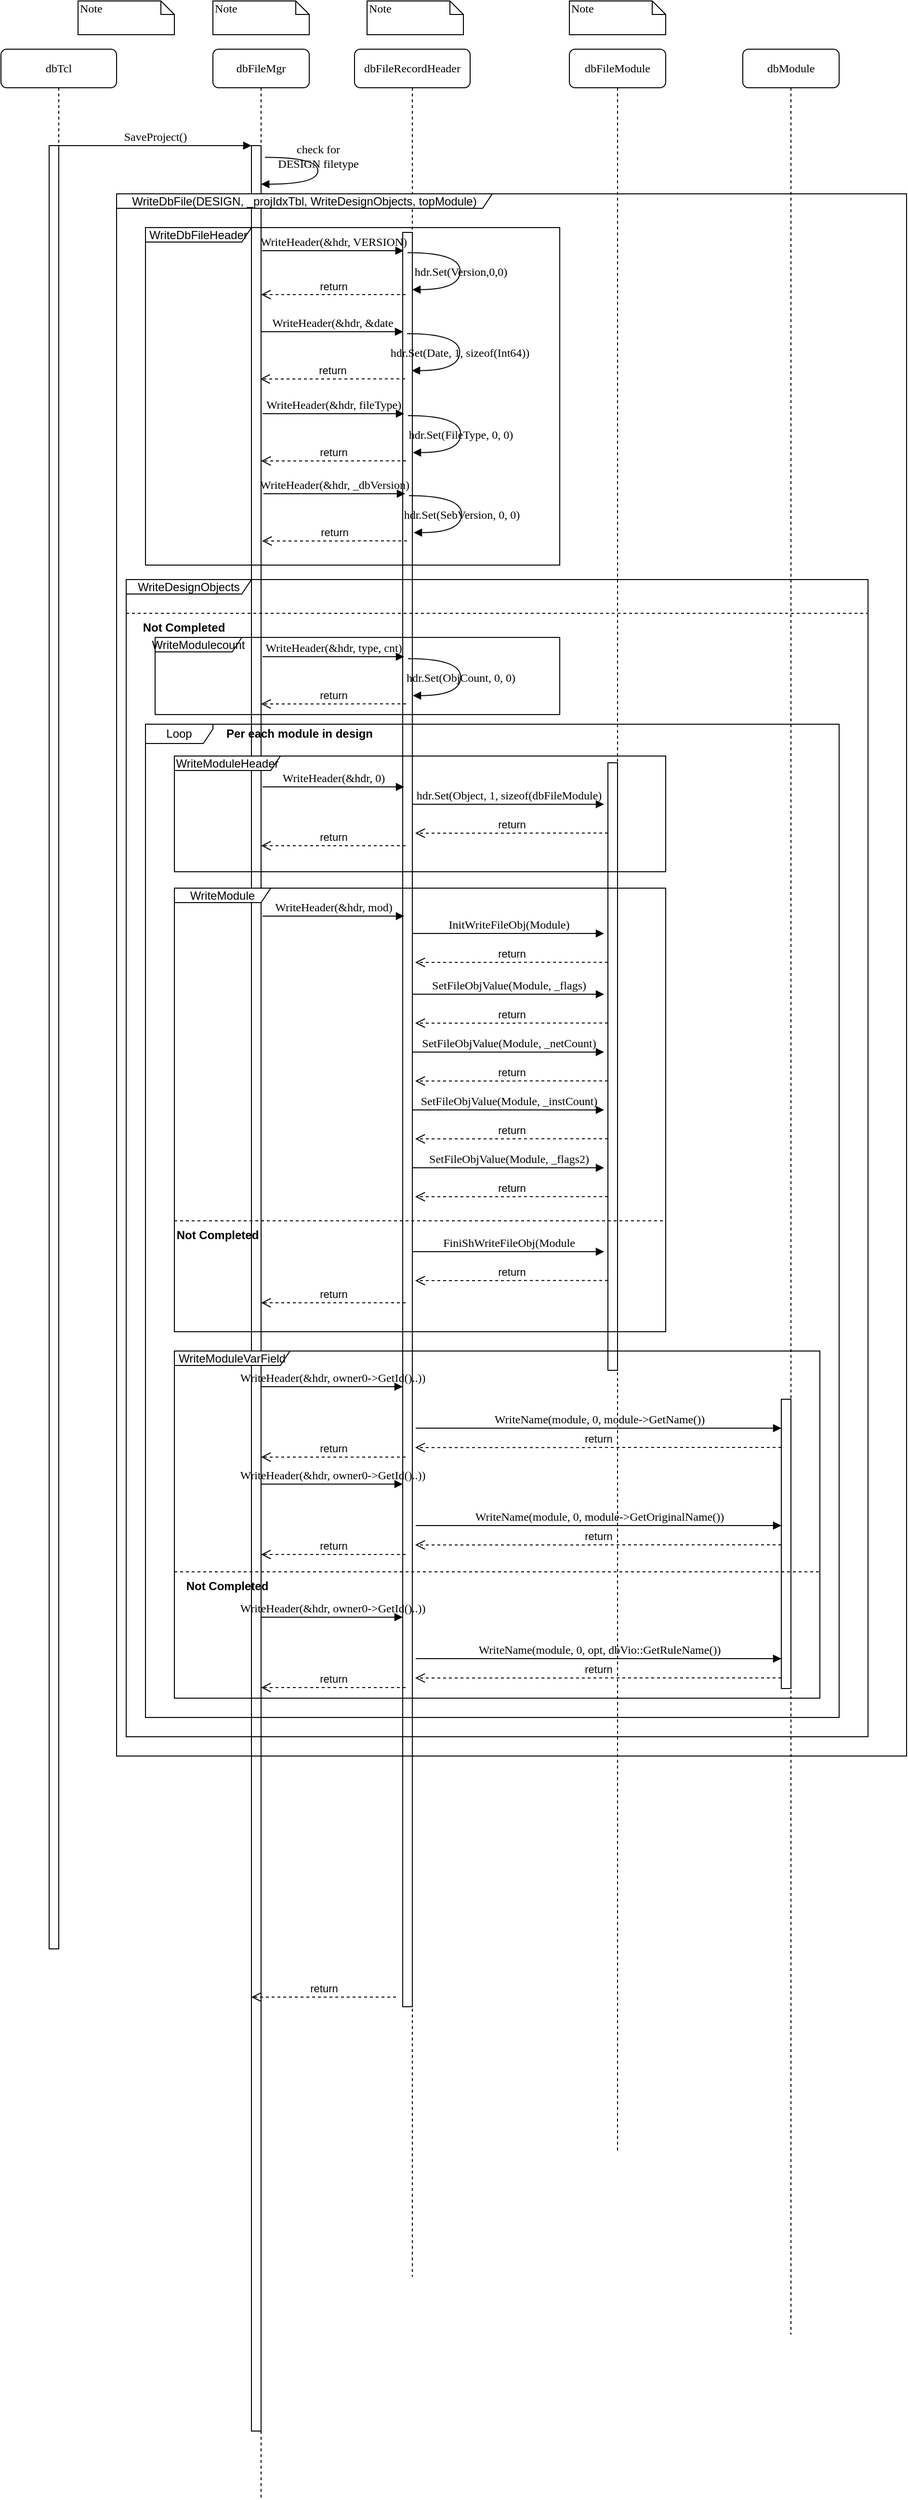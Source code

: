 <mxfile version="14.8.4" type="github">
  <diagram name="Page-1" id="13e1069c-82ec-6db2-03f1-153e76fe0fe0">
    <mxGraphModel dx="946" dy="195" grid="1" gridSize="10" guides="1" tooltips="1" connect="1" arrows="1" fold="1" page="1" pageScale="1" pageWidth="2336" pageHeight="1654" background="none" math="0" shadow="0">
      <root>
        <mxCell id="0" />
        <mxCell id="1" parent="0" />
        <mxCell id="7baba1c4bc27f4b0-2" value="dbFileMgr" style="shape=umlLifeline;perimeter=lifelinePerimeter;whiteSpace=wrap;html=1;container=1;collapsible=0;recursiveResize=0;outlineConnect=0;rounded=1;shadow=0;comic=0;labelBackgroundColor=none;strokeWidth=1;fontFamily=Verdana;fontSize=12;align=center;" parent="1" vertex="1">
          <mxGeometry x="240" y="80" width="100" height="2540" as="geometry" />
        </mxCell>
        <mxCell id="7baba1c4bc27f4b0-10" value="" style="html=1;points=[];perimeter=orthogonalPerimeter;rounded=0;shadow=0;comic=0;labelBackgroundColor=none;strokeWidth=1;fontFamily=Verdana;fontSize=12;align=center;" parent="7baba1c4bc27f4b0-2" vertex="1">
          <mxGeometry x="40" y="100" width="10" height="2370" as="geometry" />
        </mxCell>
        <mxCell id="7baba1c4bc27f4b0-3" value="dbFileRecordHeader" style="shape=umlLifeline;perimeter=lifelinePerimeter;whiteSpace=wrap;html=1;container=1;collapsible=0;recursiveResize=0;outlineConnect=0;rounded=1;shadow=0;comic=0;labelBackgroundColor=none;strokeWidth=1;fontFamily=Verdana;fontSize=12;align=center;" parent="1" vertex="1">
          <mxGeometry x="387" y="80" width="120" height="2310" as="geometry" />
        </mxCell>
        <mxCell id="7baba1c4bc27f4b0-13" value="" style="html=1;points=[];perimeter=orthogonalPerimeter;rounded=0;shadow=0;comic=0;labelBackgroundColor=none;strokeWidth=1;fontFamily=Verdana;fontSize=12;align=center;" parent="7baba1c4bc27f4b0-3" vertex="1">
          <mxGeometry x="50" y="190" width="10" height="1840" as="geometry" />
        </mxCell>
        <mxCell id="7baba1c4bc27f4b0-4" value="dbFileModule" style="shape=umlLifeline;perimeter=lifelinePerimeter;whiteSpace=wrap;html=1;container=1;collapsible=0;recursiveResize=0;outlineConnect=0;rounded=1;shadow=0;comic=0;labelBackgroundColor=none;strokeWidth=1;fontFamily=Verdana;fontSize=12;align=center;" parent="1" vertex="1">
          <mxGeometry x="610" y="80" width="100" height="2180" as="geometry" />
        </mxCell>
        <mxCell id="7baba1c4bc27f4b0-8" value="dbTcl" style="shape=umlLifeline;perimeter=lifelinePerimeter;whiteSpace=wrap;html=1;container=1;collapsible=0;recursiveResize=0;outlineConnect=0;rounded=1;shadow=0;comic=0;labelBackgroundColor=none;strokeWidth=1;fontFamily=Verdana;fontSize=12;align=center;" parent="1" vertex="1">
          <mxGeometry x="20" y="80" width="120" height="1970" as="geometry" />
        </mxCell>
        <mxCell id="7baba1c4bc27f4b0-9" value="" style="html=1;points=[];perimeter=orthogonalPerimeter;rounded=0;shadow=0;comic=0;labelBackgroundColor=none;strokeWidth=1;fontFamily=Verdana;fontSize=12;align=center;" parent="7baba1c4bc27f4b0-8" vertex="1">
          <mxGeometry x="50" y="100" width="10" height="1870" as="geometry" />
        </mxCell>
        <mxCell id="7baba1c4bc27f4b0-22" value="" style="html=1;points=[];perimeter=orthogonalPerimeter;rounded=0;shadow=0;comic=0;labelBackgroundColor=none;strokeWidth=1;fontFamily=Verdana;fontSize=12;align=center;" parent="1" vertex="1">
          <mxGeometry x="650" y="820" width="10" height="630" as="geometry" />
        </mxCell>
        <mxCell id="7baba1c4bc27f4b0-11" value="SaveProject()" style="html=1;verticalAlign=bottom;endArrow=block;entryX=0;entryY=0;labelBackgroundColor=none;fontFamily=Verdana;fontSize=12;edgeStyle=elbowEdgeStyle;elbow=vertical;" parent="1" source="7baba1c4bc27f4b0-9" target="7baba1c4bc27f4b0-10" edge="1">
          <mxGeometry relative="1" as="geometry">
            <mxPoint x="220" y="190" as="sourcePoint" />
          </mxGeometry>
        </mxCell>
        <mxCell id="7baba1c4bc27f4b0-40" value="Note" style="shape=note;whiteSpace=wrap;html=1;size=14;verticalAlign=top;align=left;spacingTop=-6;rounded=0;shadow=0;comic=0;labelBackgroundColor=none;strokeWidth=1;fontFamily=Verdana;fontSize=12" parent="1" vertex="1">
          <mxGeometry x="100" y="30" width="100" height="35" as="geometry" />
        </mxCell>
        <mxCell id="7baba1c4bc27f4b0-41" value="Note" style="shape=note;whiteSpace=wrap;html=1;size=14;verticalAlign=top;align=left;spacingTop=-6;rounded=0;shadow=0;comic=0;labelBackgroundColor=none;strokeWidth=1;fontFamily=Verdana;fontSize=12" parent="1" vertex="1">
          <mxGeometry x="240" y="30" width="100" height="35" as="geometry" />
        </mxCell>
        <mxCell id="7baba1c4bc27f4b0-42" value="Note" style="shape=note;whiteSpace=wrap;html=1;size=14;verticalAlign=top;align=left;spacingTop=-6;rounded=0;shadow=0;comic=0;labelBackgroundColor=none;strokeWidth=1;fontFamily=Verdana;fontSize=12" parent="1" vertex="1">
          <mxGeometry x="400" y="30" width="100" height="35" as="geometry" />
        </mxCell>
        <mxCell id="7baba1c4bc27f4b0-43" value="Note" style="shape=note;whiteSpace=wrap;html=1;size=14;verticalAlign=top;align=left;spacingTop=-6;rounded=0;shadow=0;comic=0;labelBackgroundColor=none;strokeWidth=1;fontFamily=Verdana;fontSize=12" parent="1" vertex="1">
          <mxGeometry x="610" y="30" width="100" height="35" as="geometry" />
        </mxCell>
        <mxCell id="d6GwyU90o3NcPy6OCHg7-1" value="check for&lt;br&gt;DESIGN filetype" style="html=1;verticalAlign=bottom;endArrow=block;labelBackgroundColor=none;fontFamily=Verdana;fontSize=12;elbow=vertical;edgeStyle=orthogonalEdgeStyle;curved=1;exitX=1.038;exitY=0.345;exitPerimeter=0;" edge="1" parent="1" target="7baba1c4bc27f4b0-2">
          <mxGeometry relative="1" as="geometry">
            <mxPoint x="294.0" y="192.08" as="sourcePoint" />
            <mxPoint x="299" y="230" as="targetPoint" />
            <Array as="points">
              <mxPoint x="349" y="192" />
              <mxPoint x="349" y="220" />
            </Array>
          </mxGeometry>
        </mxCell>
        <mxCell id="d6GwyU90o3NcPy6OCHg7-2" value="WriteDbFileHeader" style="shape=umlFrame;whiteSpace=wrap;html=1;width=110;height=15;" vertex="1" parent="1">
          <mxGeometry x="170" y="265" width="430" height="350" as="geometry" />
        </mxCell>
        <mxCell id="d6GwyU90o3NcPy6OCHg7-14" value="WriteHeader(&amp;amp;hdr, VERSION)" style="html=1;verticalAlign=bottom;endArrow=block;entryX=0;entryY=0;labelBackgroundColor=none;fontFamily=Verdana;fontSize=12;edgeStyle=elbowEdgeStyle;elbow=vertical;" edge="1" parent="1">
          <mxGeometry relative="1" as="geometry">
            <mxPoint x="291" y="289" as="sourcePoint" />
            <mxPoint x="438" y="289" as="targetPoint" />
            <Array as="points">
              <mxPoint x="411" y="289" />
              <mxPoint x="381" y="272" />
            </Array>
          </mxGeometry>
        </mxCell>
        <mxCell id="d6GwyU90o3NcPy6OCHg7-28" value="hdr.Set(Version,0,0)" style="html=1;verticalAlign=bottom;endArrow=block;labelBackgroundColor=none;fontFamily=Verdana;fontSize=12;elbow=vertical;edgeStyle=orthogonalEdgeStyle;curved=1;entryX=1;entryY=0.286;entryPerimeter=0;exitX=1.038;exitY=0.345;exitPerimeter=0;" edge="1" parent="1">
          <mxGeometry x="0.173" relative="1" as="geometry">
            <mxPoint x="442" y="291" as="sourcePoint" />
            <mxPoint x="447" y="329.333" as="targetPoint" />
            <Array as="points">
              <mxPoint x="496.667" y="291" />
              <mxPoint x="496.667" y="329" />
            </Array>
            <mxPoint as="offset" />
          </mxGeometry>
        </mxCell>
        <mxCell id="d6GwyU90o3NcPy6OCHg7-32" value="WriteHeader(&amp;amp;hdr, &amp;amp;date" style="html=1;verticalAlign=bottom;endArrow=block;entryX=0;entryY=0;labelBackgroundColor=none;fontFamily=Verdana;fontSize=12;edgeStyle=elbowEdgeStyle;elbow=vertical;" edge="1" parent="1">
          <mxGeometry relative="1" as="geometry">
            <mxPoint x="290.5" y="373" as="sourcePoint" />
            <mxPoint x="437.5" y="373" as="targetPoint" />
            <Array as="points">
              <mxPoint x="410.5" y="373" />
              <mxPoint x="380.5" y="356" />
            </Array>
          </mxGeometry>
        </mxCell>
        <mxCell id="d6GwyU90o3NcPy6OCHg7-33" value="return" style="html=1;verticalAlign=bottom;endArrow=open;dashed=1;endSize=8;exitX=0.3;exitY=0.194;exitDx=0;exitDy=0;exitPerimeter=0;" edge="1" parent="1">
          <mxGeometry relative="1" as="geometry">
            <mxPoint x="439.5" y="421.9" as="sourcePoint" />
            <mxPoint x="289" y="422" as="targetPoint" />
          </mxGeometry>
        </mxCell>
        <mxCell id="d6GwyU90o3NcPy6OCHg7-34" value="hdr.Set(Date, 1, sizeof(Int64))" style="html=1;verticalAlign=bottom;endArrow=block;labelBackgroundColor=none;fontFamily=Verdana;fontSize=12;elbow=vertical;edgeStyle=orthogonalEdgeStyle;curved=1;entryX=1;entryY=0.286;entryPerimeter=0;exitX=1.038;exitY=0.345;exitPerimeter=0;" edge="1" parent="1">
          <mxGeometry x="0.173" relative="1" as="geometry">
            <mxPoint x="441.5" y="375" as="sourcePoint" />
            <mxPoint x="446.5" y="413.333" as="targetPoint" />
            <Array as="points">
              <mxPoint x="496.167" y="375" />
              <mxPoint x="496.167" y="413" />
            </Array>
            <mxPoint as="offset" />
          </mxGeometry>
        </mxCell>
        <mxCell id="d6GwyU90o3NcPy6OCHg7-35" value="WriteHeader(&amp;amp;hdr, fileType)" style="html=1;verticalAlign=bottom;endArrow=block;entryX=0;entryY=0;labelBackgroundColor=none;fontFamily=Verdana;fontSize=12;edgeStyle=elbowEdgeStyle;elbow=vertical;" edge="1" parent="1">
          <mxGeometry relative="1" as="geometry">
            <mxPoint x="291.5" y="458" as="sourcePoint" />
            <mxPoint x="438.5" y="458" as="targetPoint" />
            <Array as="points">
              <mxPoint x="411.5" y="458" />
              <mxPoint x="381.5" y="441" />
            </Array>
          </mxGeometry>
        </mxCell>
        <mxCell id="d6GwyU90o3NcPy6OCHg7-36" value="return" style="html=1;verticalAlign=bottom;endArrow=open;dashed=1;endSize=8;exitX=0.3;exitY=0.194;exitDx=0;exitDy=0;exitPerimeter=0;" edge="1" parent="1">
          <mxGeometry relative="1" as="geometry">
            <mxPoint x="440.5" y="506.9" as="sourcePoint" />
            <mxPoint x="290" y="507" as="targetPoint" />
          </mxGeometry>
        </mxCell>
        <mxCell id="d6GwyU90o3NcPy6OCHg7-37" value="hdr.Set(FileType, 0, 0)" style="html=1;verticalAlign=bottom;endArrow=block;labelBackgroundColor=none;fontFamily=Verdana;fontSize=12;elbow=vertical;edgeStyle=orthogonalEdgeStyle;curved=1;entryX=1;entryY=0.286;entryPerimeter=0;exitX=1.038;exitY=0.345;exitPerimeter=0;" edge="1" parent="1">
          <mxGeometry x="0.173" relative="1" as="geometry">
            <mxPoint x="442.5" y="460" as="sourcePoint" />
            <mxPoint x="447.5" y="498.333" as="targetPoint" />
            <Array as="points">
              <mxPoint x="497.167" y="460" />
              <mxPoint x="497.167" y="498" />
            </Array>
            <mxPoint as="offset" />
          </mxGeometry>
        </mxCell>
        <mxCell id="d6GwyU90o3NcPy6OCHg7-38" value="WriteHeader(&amp;amp;hdr, _dbVersion)" style="html=1;verticalAlign=bottom;endArrow=block;entryX=0;entryY=0;labelBackgroundColor=none;fontFamily=Verdana;fontSize=12;edgeStyle=elbowEdgeStyle;elbow=vertical;" edge="1" parent="1">
          <mxGeometry relative="1" as="geometry">
            <mxPoint x="292.5" y="541" as="sourcePoint" />
            <mxPoint x="439.5" y="541" as="targetPoint" />
            <Array as="points">
              <mxPoint x="412.5" y="541" />
              <mxPoint x="382.5" y="524" />
            </Array>
          </mxGeometry>
        </mxCell>
        <mxCell id="d6GwyU90o3NcPy6OCHg7-39" value="return" style="html=1;verticalAlign=bottom;endArrow=open;dashed=1;endSize=8;exitX=0.3;exitY=0.194;exitDx=0;exitDy=0;exitPerimeter=0;" edge="1" parent="1">
          <mxGeometry relative="1" as="geometry">
            <mxPoint x="441.5" y="589.9" as="sourcePoint" />
            <mxPoint x="291" y="590" as="targetPoint" />
          </mxGeometry>
        </mxCell>
        <mxCell id="d6GwyU90o3NcPy6OCHg7-40" value="hdr.Set(SebVersion, 0, 0)" style="html=1;verticalAlign=bottom;endArrow=block;labelBackgroundColor=none;fontFamily=Verdana;fontSize=12;elbow=vertical;edgeStyle=orthogonalEdgeStyle;curved=1;entryX=1;entryY=0.286;entryPerimeter=0;exitX=1.038;exitY=0.345;exitPerimeter=0;" edge="1" parent="1">
          <mxGeometry x="0.173" relative="1" as="geometry">
            <mxPoint x="443.5" y="543" as="sourcePoint" />
            <mxPoint x="448.5" y="581.333" as="targetPoint" />
            <Array as="points">
              <mxPoint x="498.167" y="543" />
              <mxPoint x="498.167" y="581" />
            </Array>
            <mxPoint as="offset" />
          </mxGeometry>
        </mxCell>
        <mxCell id="d6GwyU90o3NcPy6OCHg7-41" value="WriteHeader(&amp;amp;hdr, type, cnt)" style="html=1;verticalAlign=bottom;endArrow=block;entryX=0;entryY=0;labelBackgroundColor=none;fontFamily=Verdana;fontSize=12;edgeStyle=elbowEdgeStyle;elbow=vertical;" edge="1" parent="1">
          <mxGeometry relative="1" as="geometry">
            <mxPoint x="291.5" y="710" as="sourcePoint" />
            <mxPoint x="438.5" y="710" as="targetPoint" />
            <Array as="points">
              <mxPoint x="411.5" y="710" />
              <mxPoint x="381.5" y="693" />
            </Array>
          </mxGeometry>
        </mxCell>
        <mxCell id="d6GwyU90o3NcPy6OCHg7-42" value="return" style="html=1;verticalAlign=bottom;endArrow=open;dashed=1;endSize=8;exitX=0.3;exitY=0.194;exitDx=0;exitDy=0;exitPerimeter=0;" edge="1" parent="1">
          <mxGeometry relative="1" as="geometry">
            <mxPoint x="440.5" y="758.9" as="sourcePoint" />
            <mxPoint x="290" y="759" as="targetPoint" />
          </mxGeometry>
        </mxCell>
        <mxCell id="d6GwyU90o3NcPy6OCHg7-43" value="hdr.Set(ObjCount, 0, 0)" style="html=1;verticalAlign=bottom;endArrow=block;labelBackgroundColor=none;fontFamily=Verdana;fontSize=12;elbow=vertical;edgeStyle=orthogonalEdgeStyle;curved=1;entryX=1;entryY=0.286;entryPerimeter=0;exitX=1.038;exitY=0.345;exitPerimeter=0;" edge="1" parent="1">
          <mxGeometry x="0.173" relative="1" as="geometry">
            <mxPoint x="442.5" y="712" as="sourcePoint" />
            <mxPoint x="447.5" y="750.333" as="targetPoint" />
            <Array as="points">
              <mxPoint x="497.167" y="712" />
              <mxPoint x="497.167" y="750" />
            </Array>
            <mxPoint as="offset" />
          </mxGeometry>
        </mxCell>
        <mxCell id="d6GwyU90o3NcPy6OCHg7-44" value="WriteModulecount" style="shape=umlFrame;whiteSpace=wrap;html=1;width=90;height=15;" vertex="1" parent="1">
          <mxGeometry x="180" y="690" width="420" height="80" as="geometry" />
        </mxCell>
        <mxCell id="d6GwyU90o3NcPy6OCHg7-45" value="WriteHeader(&amp;amp;hdr, 0)" style="html=1;verticalAlign=bottom;endArrow=block;entryX=0;entryY=0;labelBackgroundColor=none;fontFamily=Verdana;fontSize=12;edgeStyle=elbowEdgeStyle;elbow=vertical;" edge="1" parent="1">
          <mxGeometry relative="1" as="geometry">
            <mxPoint x="291.5" y="845" as="sourcePoint" />
            <mxPoint x="438.5" y="845" as="targetPoint" />
            <Array as="points">
              <mxPoint x="411.5" y="845" />
              <mxPoint x="381.5" y="828" />
            </Array>
          </mxGeometry>
        </mxCell>
        <mxCell id="d6GwyU90o3NcPy6OCHg7-46" value="return" style="html=1;verticalAlign=bottom;endArrow=open;dashed=1;endSize=8;" edge="1" parent="1">
          <mxGeometry relative="1" as="geometry">
            <mxPoint x="440" y="906" as="sourcePoint" />
            <mxPoint x="290" y="906" as="targetPoint" />
          </mxGeometry>
        </mxCell>
        <mxCell id="d6GwyU90o3NcPy6OCHg7-48" value="hdr.Set(Object, 1, sizeof(dbFileModule)" style="html=1;verticalAlign=bottom;endArrow=block;labelBackgroundColor=none;fontFamily=Verdana;fontSize=12;edgeStyle=elbowEdgeStyle;elbow=vertical;" edge="1" parent="1">
          <mxGeometry relative="1" as="geometry">
            <mxPoint x="446.5" y="863" as="sourcePoint" />
            <mxPoint x="646" y="863" as="targetPoint" />
            <Array as="points">
              <mxPoint x="590" y="863" />
              <mxPoint x="560" y="846" />
            </Array>
          </mxGeometry>
        </mxCell>
        <mxCell id="d6GwyU90o3NcPy6OCHg7-49" value="return" style="html=1;verticalAlign=bottom;endArrow=open;dashed=1;endSize=8;exitX=0;exitY=0.172;exitDx=0;exitDy=0;exitPerimeter=0;" edge="1" parent="1">
          <mxGeometry relative="1" as="geometry">
            <mxPoint x="650" y="892.88" as="sourcePoint" />
            <mxPoint x="450" y="893" as="targetPoint" />
          </mxGeometry>
        </mxCell>
        <mxCell id="d6GwyU90o3NcPy6OCHg7-50" value="WriteModuleHeader" style="shape=umlFrame;whiteSpace=wrap;html=1;width=110;height=15;" vertex="1" parent="1">
          <mxGeometry x="200" y="813" width="510" height="120" as="geometry" />
        </mxCell>
        <mxCell id="d6GwyU90o3NcPy6OCHg7-52" value="dbModule" style="shape=umlLifeline;perimeter=lifelinePerimeter;whiteSpace=wrap;html=1;container=1;collapsible=0;recursiveResize=0;outlineConnect=0;rounded=1;shadow=0;comic=0;labelBackgroundColor=none;strokeWidth=1;fontFamily=Verdana;fontSize=12;align=center;" vertex="1" parent="1">
          <mxGeometry x="790" y="80" width="100" height="2370" as="geometry" />
        </mxCell>
        <mxCell id="d6GwyU90o3NcPy6OCHg7-53" value="WriteHeader(&amp;amp;hdr, mod)" style="html=1;verticalAlign=bottom;endArrow=block;entryX=0;entryY=0;labelBackgroundColor=none;fontFamily=Verdana;fontSize=12;edgeStyle=elbowEdgeStyle;elbow=vertical;" edge="1" parent="1">
          <mxGeometry relative="1" as="geometry">
            <mxPoint x="291.5" y="979" as="sourcePoint" />
            <mxPoint x="438.5" y="979" as="targetPoint" />
            <Array as="points">
              <mxPoint x="411.5" y="979" />
              <mxPoint x="381.5" y="962" />
            </Array>
          </mxGeometry>
        </mxCell>
        <mxCell id="d6GwyU90o3NcPy6OCHg7-54" value="return" style="html=1;verticalAlign=bottom;endArrow=open;dashed=1;endSize=8;" edge="1" parent="1">
          <mxGeometry relative="1" as="geometry">
            <mxPoint x="440" y="1380" as="sourcePoint" />
            <mxPoint x="290" y="1380" as="targetPoint" />
          </mxGeometry>
        </mxCell>
        <mxCell id="d6GwyU90o3NcPy6OCHg7-55" value="InitWriteFileObj(Module)" style="html=1;verticalAlign=bottom;endArrow=block;labelBackgroundColor=none;fontFamily=Verdana;fontSize=12;edgeStyle=elbowEdgeStyle;elbow=vertical;" edge="1" parent="1">
          <mxGeometry relative="1" as="geometry">
            <mxPoint x="446.5" y="997" as="sourcePoint" />
            <mxPoint x="646" y="997" as="targetPoint" />
            <Array as="points">
              <mxPoint x="590" y="997" />
              <mxPoint x="560" y="980" />
            </Array>
          </mxGeometry>
        </mxCell>
        <mxCell id="d6GwyU90o3NcPy6OCHg7-56" value="return" style="html=1;verticalAlign=bottom;endArrow=open;dashed=1;endSize=8;exitX=0;exitY=0.172;exitDx=0;exitDy=0;exitPerimeter=0;" edge="1" parent="1">
          <mxGeometry relative="1" as="geometry">
            <mxPoint x="650" y="1026.88" as="sourcePoint" />
            <mxPoint x="450" y="1027" as="targetPoint" />
          </mxGeometry>
        </mxCell>
        <mxCell id="d6GwyU90o3NcPy6OCHg7-59" value="SetFileObjValue(Module, _flags)" style="html=1;verticalAlign=bottom;endArrow=block;labelBackgroundColor=none;fontFamily=Verdana;fontSize=12;edgeStyle=elbowEdgeStyle;elbow=vertical;" edge="1" parent="1">
          <mxGeometry relative="1" as="geometry">
            <mxPoint x="446.5" y="1060" as="sourcePoint" />
            <mxPoint x="646" y="1060" as="targetPoint" />
            <Array as="points">
              <mxPoint x="590" y="1060" />
              <mxPoint x="560" y="1043" />
            </Array>
          </mxGeometry>
        </mxCell>
        <mxCell id="d6GwyU90o3NcPy6OCHg7-60" value="return" style="html=1;verticalAlign=bottom;endArrow=open;dashed=1;endSize=8;exitX=0;exitY=0.172;exitDx=0;exitDy=0;exitPerimeter=0;" edge="1" parent="1">
          <mxGeometry relative="1" as="geometry">
            <mxPoint x="650" y="1089.88" as="sourcePoint" />
            <mxPoint x="450" y="1090" as="targetPoint" />
          </mxGeometry>
        </mxCell>
        <mxCell id="d6GwyU90o3NcPy6OCHg7-62" value="return" style="html=1;verticalAlign=bottom;endArrow=open;dashed=1;endSize=8;" edge="1" parent="1">
          <mxGeometry relative="1" as="geometry">
            <mxPoint x="440" y="334.5" as="sourcePoint" />
            <mxPoint x="290" y="334.5" as="targetPoint" />
          </mxGeometry>
        </mxCell>
        <mxCell id="d6GwyU90o3NcPy6OCHg7-63" value="SetFileObjValue(Module, _netCount)" style="html=1;verticalAlign=bottom;endArrow=block;labelBackgroundColor=none;fontFamily=Verdana;fontSize=12;edgeStyle=elbowEdgeStyle;elbow=vertical;" edge="1" parent="1">
          <mxGeometry relative="1" as="geometry">
            <mxPoint x="446.5" y="1120" as="sourcePoint" />
            <mxPoint x="646" y="1120" as="targetPoint" />
            <Array as="points">
              <mxPoint x="590" y="1120" />
              <mxPoint x="560" y="1103" />
            </Array>
          </mxGeometry>
        </mxCell>
        <mxCell id="d6GwyU90o3NcPy6OCHg7-64" value="return" style="html=1;verticalAlign=bottom;endArrow=open;dashed=1;endSize=8;exitX=0;exitY=0.172;exitDx=0;exitDy=0;exitPerimeter=0;" edge="1" parent="1">
          <mxGeometry relative="1" as="geometry">
            <mxPoint x="650" y="1149.88" as="sourcePoint" />
            <mxPoint x="450" y="1150" as="targetPoint" />
          </mxGeometry>
        </mxCell>
        <mxCell id="d6GwyU90o3NcPy6OCHg7-65" value="SetFileObjValue(Module, _instCount)" style="html=1;verticalAlign=bottom;endArrow=block;labelBackgroundColor=none;fontFamily=Verdana;fontSize=12;edgeStyle=elbowEdgeStyle;elbow=vertical;" edge="1" parent="1">
          <mxGeometry relative="1" as="geometry">
            <mxPoint x="446.5" y="1180" as="sourcePoint" />
            <mxPoint x="646" y="1180" as="targetPoint" />
            <Array as="points">
              <mxPoint x="590" y="1180" />
              <mxPoint x="560" y="1163" />
            </Array>
          </mxGeometry>
        </mxCell>
        <mxCell id="d6GwyU90o3NcPy6OCHg7-66" value="return" style="html=1;verticalAlign=bottom;endArrow=open;dashed=1;endSize=8;exitX=0;exitY=0.172;exitDx=0;exitDy=0;exitPerimeter=0;" edge="1" parent="1">
          <mxGeometry relative="1" as="geometry">
            <mxPoint x="650" y="1209.88" as="sourcePoint" />
            <mxPoint x="450" y="1210" as="targetPoint" />
          </mxGeometry>
        </mxCell>
        <mxCell id="d6GwyU90o3NcPy6OCHg7-67" value="SetFileObjValue(Module, _flags2)" style="html=1;verticalAlign=bottom;endArrow=block;labelBackgroundColor=none;fontFamily=Verdana;fontSize=12;edgeStyle=elbowEdgeStyle;elbow=vertical;" edge="1" parent="1">
          <mxGeometry relative="1" as="geometry">
            <mxPoint x="446.5" y="1240" as="sourcePoint" />
            <mxPoint x="646" y="1240" as="targetPoint" />
            <Array as="points">
              <mxPoint x="590" y="1240" />
              <mxPoint x="560" y="1223" />
            </Array>
          </mxGeometry>
        </mxCell>
        <mxCell id="d6GwyU90o3NcPy6OCHg7-68" value="return" style="html=1;verticalAlign=bottom;endArrow=open;dashed=1;endSize=8;exitX=0;exitY=0.172;exitDx=0;exitDy=0;exitPerimeter=0;" edge="1" parent="1">
          <mxGeometry relative="1" as="geometry">
            <mxPoint x="650" y="1269.88" as="sourcePoint" />
            <mxPoint x="450" y="1270" as="targetPoint" />
          </mxGeometry>
        </mxCell>
        <mxCell id="d6GwyU90o3NcPy6OCHg7-69" value="FiniShWriteFileObj(Module" style="html=1;verticalAlign=bottom;endArrow=block;labelBackgroundColor=none;fontFamily=Verdana;fontSize=12;edgeStyle=elbowEdgeStyle;elbow=vertical;" edge="1" parent="1">
          <mxGeometry relative="1" as="geometry">
            <mxPoint x="446.5" y="1327" as="sourcePoint" />
            <mxPoint x="646" y="1327" as="targetPoint" />
            <Array as="points">
              <mxPoint x="590" y="1327" />
              <mxPoint x="560" y="1310" />
            </Array>
          </mxGeometry>
        </mxCell>
        <mxCell id="d6GwyU90o3NcPy6OCHg7-70" value="return" style="html=1;verticalAlign=bottom;endArrow=open;dashed=1;endSize=8;exitX=0;exitY=0.172;exitDx=0;exitDy=0;exitPerimeter=0;" edge="1" parent="1">
          <mxGeometry relative="1" as="geometry">
            <mxPoint x="650" y="1356.88" as="sourcePoint" />
            <mxPoint x="450" y="1357" as="targetPoint" />
          </mxGeometry>
        </mxCell>
        <mxCell id="d6GwyU90o3NcPy6OCHg7-71" value="WriteModule" style="shape=umlFrame;whiteSpace=wrap;html=1;width=100;height=15;" vertex="1" parent="1">
          <mxGeometry x="200" y="950" width="510" height="460" as="geometry" />
        </mxCell>
        <mxCell id="d6GwyU90o3NcPy6OCHg7-73" value="" style="line;strokeWidth=1;rotatable=0;dashed=1;labelPosition=right;align=left;verticalAlign=middle;spacingTop=0;spacingLeft=6;points=[];portConstraint=eastwest;" vertex="1" parent="1">
          <mxGeometry x="200" y="1290" width="510" height="10" as="geometry" />
        </mxCell>
        <mxCell id="d6GwyU90o3NcPy6OCHg7-74" value="return" style="html=1;verticalAlign=bottom;endArrow=open;dashed=1;endSize=8;" edge="1" parent="1">
          <mxGeometry relative="1" as="geometry">
            <mxPoint x="430" y="2100" as="sourcePoint" />
            <mxPoint x="280" y="2100" as="targetPoint" />
          </mxGeometry>
        </mxCell>
        <mxCell id="d6GwyU90o3NcPy6OCHg7-75" value="&lt;b&gt;Not Completed&lt;/b&gt;" style="text;html=1;strokeColor=none;fillColor=none;align=center;verticalAlign=middle;whiteSpace=wrap;rounded=0;dashed=1;" vertex="1" parent="1">
          <mxGeometry x="190" y="1300" width="110" height="20" as="geometry" />
        </mxCell>
        <mxCell id="d6GwyU90o3NcPy6OCHg7-76" value="" style="html=1;points=[];perimeter=orthogonalPerimeter;rounded=0;shadow=0;comic=0;labelBackgroundColor=none;strokeWidth=1;fontFamily=Verdana;fontSize=12;align=center;" vertex="1" parent="1">
          <mxGeometry x="830" y="1480" width="10" height="300" as="geometry" />
        </mxCell>
        <mxCell id="d6GwyU90o3NcPy6OCHg7-77" value="WriteHeader(&amp;amp;hdr, owner0-&amp;gt;GetId()..))" style="html=1;verticalAlign=bottom;endArrow=block;entryX=0;entryY=0;labelBackgroundColor=none;fontFamily=Verdana;fontSize=12;edgeStyle=elbowEdgeStyle;elbow=vertical;" edge="1" parent="1">
          <mxGeometry relative="1" as="geometry">
            <mxPoint x="290" y="1467" as="sourcePoint" />
            <mxPoint x="437" y="1467" as="targetPoint" />
            <Array as="points">
              <mxPoint x="410" y="1467" />
              <mxPoint x="380" y="1450" />
            </Array>
          </mxGeometry>
        </mxCell>
        <mxCell id="d6GwyU90o3NcPy6OCHg7-78" value="WriteName(module, 0, module-&amp;gt;GetName())" style="html=1;verticalAlign=bottom;endArrow=block;labelBackgroundColor=none;fontFamily=Verdana;fontSize=12;edgeStyle=elbowEdgeStyle;elbow=vertical;entryX=0;entryY=0.1;entryDx=0;entryDy=0;entryPerimeter=0;" edge="1" parent="1" target="d6GwyU90o3NcPy6OCHg7-76">
          <mxGeometry relative="1" as="geometry">
            <mxPoint x="450.5" y="1510" as="sourcePoint" />
            <mxPoint x="650" y="1510" as="targetPoint" />
            <Array as="points">
              <mxPoint x="594" y="1510" />
              <mxPoint x="564" y="1493" />
            </Array>
          </mxGeometry>
        </mxCell>
        <mxCell id="d6GwyU90o3NcPy6OCHg7-79" value="return" style="html=1;verticalAlign=bottom;endArrow=open;dashed=1;endSize=8;" edge="1" parent="1">
          <mxGeometry relative="1" as="geometry">
            <mxPoint x="830" y="1530" as="sourcePoint" />
            <mxPoint x="450" y="1530.12" as="targetPoint" />
          </mxGeometry>
        </mxCell>
        <mxCell id="d6GwyU90o3NcPy6OCHg7-80" value="return" style="html=1;verticalAlign=bottom;endArrow=open;dashed=1;endSize=8;" edge="1" parent="1">
          <mxGeometry relative="1" as="geometry">
            <mxPoint x="440" y="1540" as="sourcePoint" />
            <mxPoint x="290" y="1540" as="targetPoint" />
          </mxGeometry>
        </mxCell>
        <mxCell id="d6GwyU90o3NcPy6OCHg7-82" value="return" style="html=1;verticalAlign=bottom;endArrow=open;dashed=1;endSize=8;" edge="1" parent="1">
          <mxGeometry relative="1" as="geometry">
            <mxPoint x="830" y="1631" as="sourcePoint" />
            <mxPoint x="450" y="1631.12" as="targetPoint" />
          </mxGeometry>
        </mxCell>
        <mxCell id="d6GwyU90o3NcPy6OCHg7-83" value="WriteName(module, 0, module-&amp;gt;GetOriginalName())" style="html=1;verticalAlign=bottom;endArrow=block;labelBackgroundColor=none;fontFamily=Verdana;fontSize=12;edgeStyle=elbowEdgeStyle;elbow=vertical;entryX=0;entryY=0.1;entryDx=0;entryDy=0;entryPerimeter=0;" edge="1" parent="1">
          <mxGeometry relative="1" as="geometry">
            <mxPoint x="450.5" y="1611" as="sourcePoint" />
            <mxPoint x="830" y="1611" as="targetPoint" />
            <Array as="points">
              <mxPoint x="594" y="1611" />
              <mxPoint x="564" y="1594" />
            </Array>
          </mxGeometry>
        </mxCell>
        <mxCell id="d6GwyU90o3NcPy6OCHg7-84" value="WriteHeader(&amp;amp;hdr, owner0-&amp;gt;GetId()..))" style="html=1;verticalAlign=bottom;endArrow=block;entryX=0;entryY=0;labelBackgroundColor=none;fontFamily=Verdana;fontSize=12;edgeStyle=elbowEdgeStyle;elbow=vertical;" edge="1" parent="1">
          <mxGeometry relative="1" as="geometry">
            <mxPoint x="290" y="1568" as="sourcePoint" />
            <mxPoint x="437" y="1568" as="targetPoint" />
            <Array as="points">
              <mxPoint x="410" y="1568" />
              <mxPoint x="380" y="1551" />
            </Array>
          </mxGeometry>
        </mxCell>
        <mxCell id="d6GwyU90o3NcPy6OCHg7-85" value="return" style="html=1;verticalAlign=bottom;endArrow=open;dashed=1;endSize=8;" edge="1" parent="1">
          <mxGeometry relative="1" as="geometry">
            <mxPoint x="440" y="1641" as="sourcePoint" />
            <mxPoint x="290" y="1641" as="targetPoint" />
          </mxGeometry>
        </mxCell>
        <mxCell id="d6GwyU90o3NcPy6OCHg7-86" value="return" style="html=1;verticalAlign=bottom;endArrow=open;dashed=1;endSize=8;" edge="1" parent="1">
          <mxGeometry relative="1" as="geometry">
            <mxPoint x="830" y="1769" as="sourcePoint" />
            <mxPoint x="450" y="1769.12" as="targetPoint" />
          </mxGeometry>
        </mxCell>
        <mxCell id="d6GwyU90o3NcPy6OCHg7-87" value="WriteName(module, 0, opt, dbVio::GetRuleName())" style="html=1;verticalAlign=bottom;endArrow=block;labelBackgroundColor=none;fontFamily=Verdana;fontSize=12;edgeStyle=elbowEdgeStyle;elbow=vertical;entryX=0;entryY=0.1;entryDx=0;entryDy=0;entryPerimeter=0;" edge="1" parent="1">
          <mxGeometry relative="1" as="geometry">
            <mxPoint x="450.5" y="1749" as="sourcePoint" />
            <mxPoint x="830" y="1749" as="targetPoint" />
            <Array as="points">
              <mxPoint x="594" y="1749" />
              <mxPoint x="564" y="1732" />
            </Array>
          </mxGeometry>
        </mxCell>
        <mxCell id="d6GwyU90o3NcPy6OCHg7-88" value="WriteHeader(&amp;amp;hdr, owner0-&amp;gt;GetId()..))" style="html=1;verticalAlign=bottom;endArrow=block;entryX=0;entryY=0;labelBackgroundColor=none;fontFamily=Verdana;fontSize=12;edgeStyle=elbowEdgeStyle;elbow=vertical;" edge="1" parent="1">
          <mxGeometry relative="1" as="geometry">
            <mxPoint x="290" y="1706" as="sourcePoint" />
            <mxPoint x="437" y="1706" as="targetPoint" />
            <Array as="points">
              <mxPoint x="410" y="1706" />
              <mxPoint x="380" y="1689" />
            </Array>
          </mxGeometry>
        </mxCell>
        <mxCell id="d6GwyU90o3NcPy6OCHg7-89" value="return" style="html=1;verticalAlign=bottom;endArrow=open;dashed=1;endSize=8;" edge="1" parent="1">
          <mxGeometry relative="1" as="geometry">
            <mxPoint x="440" y="1779" as="sourcePoint" />
            <mxPoint x="290" y="1779" as="targetPoint" />
          </mxGeometry>
        </mxCell>
        <mxCell id="d6GwyU90o3NcPy6OCHg7-90" value="WriteModuleVarField" style="shape=umlFrame;whiteSpace=wrap;html=1;width=120;height=15;" vertex="1" parent="1">
          <mxGeometry x="200" y="1430" width="670" height="360" as="geometry" />
        </mxCell>
        <mxCell id="d6GwyU90o3NcPy6OCHg7-91" value="" style="line;strokeWidth=1;rotatable=0;dashed=1;labelPosition=right;align=left;verticalAlign=middle;spacingTop=0;spacingLeft=6;points=[];portConstraint=eastwest;" vertex="1" parent="1">
          <mxGeometry x="200" y="1654" width="670" height="10" as="geometry" />
        </mxCell>
        <mxCell id="d6GwyU90o3NcPy6OCHg7-92" value="&lt;b&gt;Not Completed&lt;/b&gt;" style="text;html=1;strokeColor=none;fillColor=none;align=center;verticalAlign=middle;whiteSpace=wrap;rounded=0;dashed=1;" vertex="1" parent="1">
          <mxGeometry x="200" y="1664" width="110" height="20" as="geometry" />
        </mxCell>
        <mxCell id="d6GwyU90o3NcPy6OCHg7-93" value="Loop" style="shape=umlFrame;whiteSpace=wrap;html=1;width=70;height=20;" vertex="1" parent="1">
          <mxGeometry x="170" y="780" width="720" height="1030" as="geometry" />
        </mxCell>
        <mxCell id="d6GwyU90o3NcPy6OCHg7-94" value="&lt;b&gt;Per each module in design&lt;/b&gt;" style="text;html=1;strokeColor=none;fillColor=none;align=center;verticalAlign=middle;whiteSpace=wrap;rounded=0;" vertex="1" parent="1">
          <mxGeometry x="230" y="780" width="200" height="20" as="geometry" />
        </mxCell>
        <mxCell id="d6GwyU90o3NcPy6OCHg7-95" value="WriteDesignObjects" style="shape=umlFrame;whiteSpace=wrap;html=1;width=130;height=15;" vertex="1" parent="1">
          <mxGeometry x="150" y="630" width="770" height="1200" as="geometry" />
        </mxCell>
        <mxCell id="d6GwyU90o3NcPy6OCHg7-96" value="" style="line;strokeWidth=1;rotatable=0;dashed=1;labelPosition=right;align=left;verticalAlign=middle;spacingTop=0;spacingLeft=6;points=[];portConstraint=eastwest;" vertex="1" parent="1">
          <mxGeometry x="150" y="660" width="770" height="10" as="geometry" />
        </mxCell>
        <mxCell id="d6GwyU90o3NcPy6OCHg7-97" value="&lt;b&gt;Not Completed&lt;/b&gt;" style="text;html=1;strokeColor=none;fillColor=none;align=center;verticalAlign=middle;whiteSpace=wrap;rounded=0;" vertex="1" parent="1">
          <mxGeometry x="160" y="670" width="100" height="20" as="geometry" />
        </mxCell>
        <mxCell id="d6GwyU90o3NcPy6OCHg7-98" value="WriteDbFile(DESIGN, _projIdxTbl, WriteDesignObjects, topModule)" style="shape=umlFrame;whiteSpace=wrap;html=1;width=390;height=15;" vertex="1" parent="1">
          <mxGeometry x="140" y="230" width="820" height="1620" as="geometry" />
        </mxCell>
      </root>
    </mxGraphModel>
  </diagram>
</mxfile>
